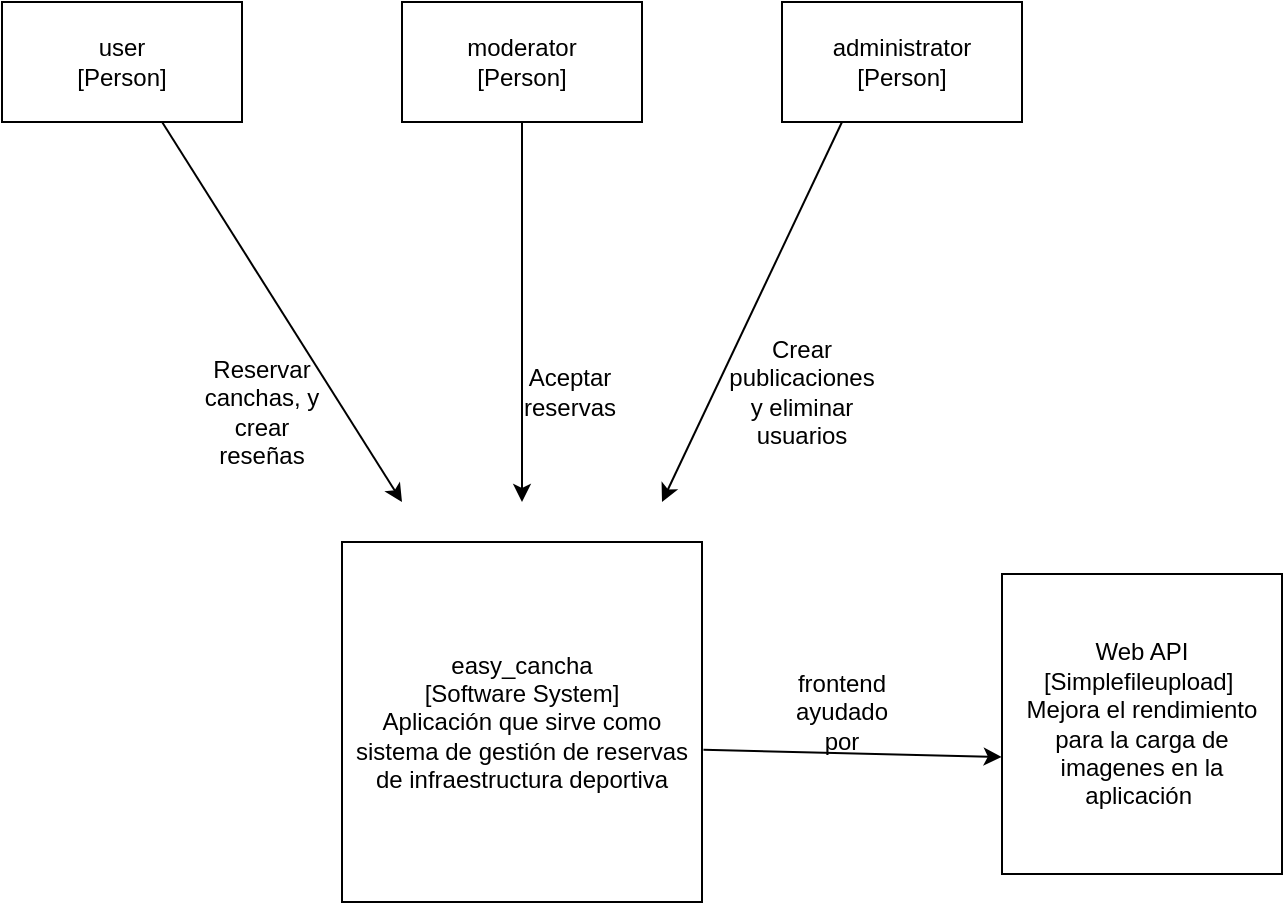 <mxfile version="20.3.6" type="device"><diagram id="QKtCGlIhQwIIZiOi5hAg" name="Página-1"><mxGraphModel dx="1298" dy="688" grid="1" gridSize="10" guides="1" tooltips="1" connect="1" arrows="1" fold="1" page="1" pageScale="1" pageWidth="827" pageHeight="1169" math="0" shadow="0"><root><mxCell id="0"/><mxCell id="1" parent="0"/><mxCell id="MoHLn85DdUzqkyx9JMXN-1" value="user&lt;br&gt;[Person]" style="rounded=0;whiteSpace=wrap;html=1;" parent="1" vertex="1"><mxGeometry x="130" y="120" width="120" height="60" as="geometry"/></mxCell><mxCell id="GmpmmIhUXqwNejIU8Z2m-1" value="moderator&lt;br&gt;[Person]" style="rounded=0;whiteSpace=wrap;html=1;" parent="1" vertex="1"><mxGeometry x="330" y="120" width="120" height="60" as="geometry"/></mxCell><mxCell id="GmpmmIhUXqwNejIU8Z2m-2" value="administrator&lt;br&gt;[Person]" style="rounded=0;whiteSpace=wrap;html=1;" parent="1" vertex="1"><mxGeometry x="520" y="120" width="120" height="60" as="geometry"/></mxCell><mxCell id="GmpmmIhUXqwNejIU8Z2m-4" value="" style="endArrow=classic;html=1;rounded=0;exitX=0.667;exitY=1;exitDx=0;exitDy=0;exitPerimeter=0;" parent="1" source="MoHLn85DdUzqkyx9JMXN-1" edge="1"><mxGeometry width="50" height="50" relative="1" as="geometry"><mxPoint x="390" y="390" as="sourcePoint"/><mxPoint x="330" y="370" as="targetPoint"/></mxGeometry></mxCell><mxCell id="GmpmmIhUXqwNejIU8Z2m-7" value="" style="endArrow=classic;html=1;rounded=0;exitX=0.5;exitY=1;exitDx=0;exitDy=0;exitPerimeter=0;" parent="1" source="GmpmmIhUXqwNejIU8Z2m-1" edge="1"><mxGeometry width="50" height="50" relative="1" as="geometry"><mxPoint x="360" y="180" as="sourcePoint"/><mxPoint x="390" y="370" as="targetPoint"/></mxGeometry></mxCell><mxCell id="GmpmmIhUXqwNejIU8Z2m-5" value="easy_cancha&lt;br&gt;[Software System]&lt;br&gt;Aplicación que sirve como sistema de gestión de reservas de infraestructura deportiva" style="whiteSpace=wrap;html=1;aspect=fixed;" parent="1" vertex="1"><mxGeometry x="300" y="390" width="180" height="180" as="geometry"/></mxCell><mxCell id="GmpmmIhUXqwNejIU8Z2m-8" value="" style="endArrow=classic;html=1;rounded=0;exitX=0.667;exitY=1;exitDx=0;exitDy=0;exitPerimeter=0;" parent="1" edge="1"><mxGeometry width="50" height="50" relative="1" as="geometry"><mxPoint x="550" y="180" as="sourcePoint"/><mxPoint x="460" y="370" as="targetPoint"/></mxGeometry></mxCell><mxCell id="GmpmmIhUXqwNejIU8Z2m-11" value="Crear publicaciones y eliminar usuarios" style="text;html=1;strokeColor=none;fillColor=none;align=center;verticalAlign=middle;whiteSpace=wrap;rounded=0;" parent="1" vertex="1"><mxGeometry x="500" y="300" width="60" height="30" as="geometry"/></mxCell><mxCell id="GmpmmIhUXqwNejIU8Z2m-13" value="Reservar canchas, y crear reseñas" style="text;html=1;strokeColor=none;fillColor=none;align=center;verticalAlign=middle;whiteSpace=wrap;rounded=0;" parent="1" vertex="1"><mxGeometry x="230" y="310" width="60" height="30" as="geometry"/></mxCell><mxCell id="GmpmmIhUXqwNejIU8Z2m-14" value="Aceptar reservas" style="text;html=1;strokeColor=none;fillColor=none;align=center;verticalAlign=middle;whiteSpace=wrap;rounded=0;" parent="1" vertex="1"><mxGeometry x="384" y="300" width="60" height="30" as="geometry"/></mxCell><mxCell id="_gCAdaYjxhp8krw3RMmi-1" value="&lt;font style=&quot;font-size: 12px;&quot;&gt;Web API&lt;br&gt;[Simplefileupload]&amp;nbsp;&lt;br&gt;Mejora el rendimiento para la carga de imagenes en la aplicación&amp;nbsp;&lt;/font&gt;" style="rounded=0;whiteSpace=wrap;html=1;fontSize=9;fillColor=#FFFFFF;" parent="1" vertex="1"><mxGeometry x="630" y="406" width="140" height="150" as="geometry"/></mxCell><mxCell id="_gCAdaYjxhp8krw3RMmi-2" value="" style="endArrow=classic;html=1;rounded=0;exitX=1.004;exitY=0.577;exitDx=0;exitDy=0;entryX=-0.001;entryY=0.61;entryDx=0;entryDy=0;entryPerimeter=0;exitPerimeter=0;" parent="1" source="GmpmmIhUXqwNejIU8Z2m-5" target="_gCAdaYjxhp8krw3RMmi-1" edge="1"><mxGeometry width="50" height="50" relative="1" as="geometry"><mxPoint x="490" y="490" as="sourcePoint"/><mxPoint x="490" y="570" as="targetPoint"/></mxGeometry></mxCell><mxCell id="_gCAdaYjxhp8krw3RMmi-3" value="frontend ayudado por" style="text;html=1;strokeColor=none;fillColor=none;align=center;verticalAlign=middle;whiteSpace=wrap;rounded=0;" parent="1" vertex="1"><mxGeometry x="520" y="460" width="60" height="30" as="geometry"/></mxCell></root></mxGraphModel></diagram></mxfile>